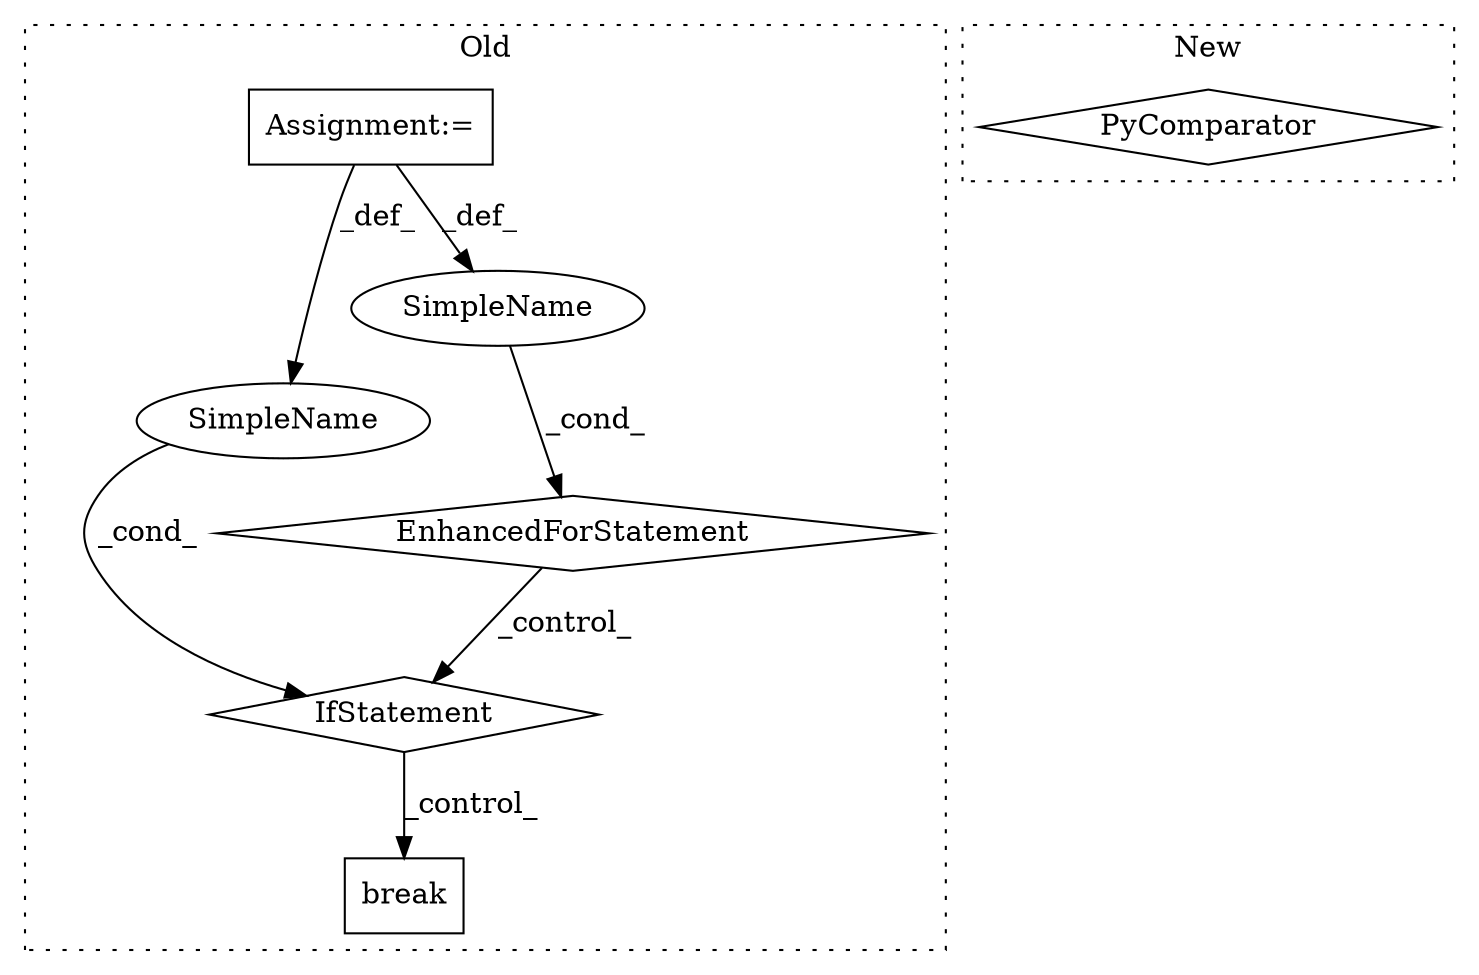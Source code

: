 digraph G {
subgraph cluster0 {
1 [label="break" a="10" s="10264" l="6" shape="box"];
3 [label="IfStatement" a="25" s="10195,10226" l="12,2" shape="diamond"];
4 [label="SimpleName" a="42" s="" l="" shape="ellipse"];
5 [label="Assignment:=" a="7" s="10002" l="1" shape="box"];
6 [label="SimpleName" a="42" s="10162" l="5" shape="ellipse"];
7 [label="EnhancedForStatement" a="70" s="10101,10183" l="57,2" shape="diamond"];
label = "Old";
style="dotted";
}
subgraph cluster1 {
2 [label="PyComparator" a="113" s="10482" l="24" shape="diamond"];
label = "New";
style="dotted";
}
3 -> 1 [label="_control_"];
4 -> 3 [label="_cond_"];
5 -> 4 [label="_def_"];
5 -> 6 [label="_def_"];
6 -> 7 [label="_cond_"];
7 -> 3 [label="_control_"];
}